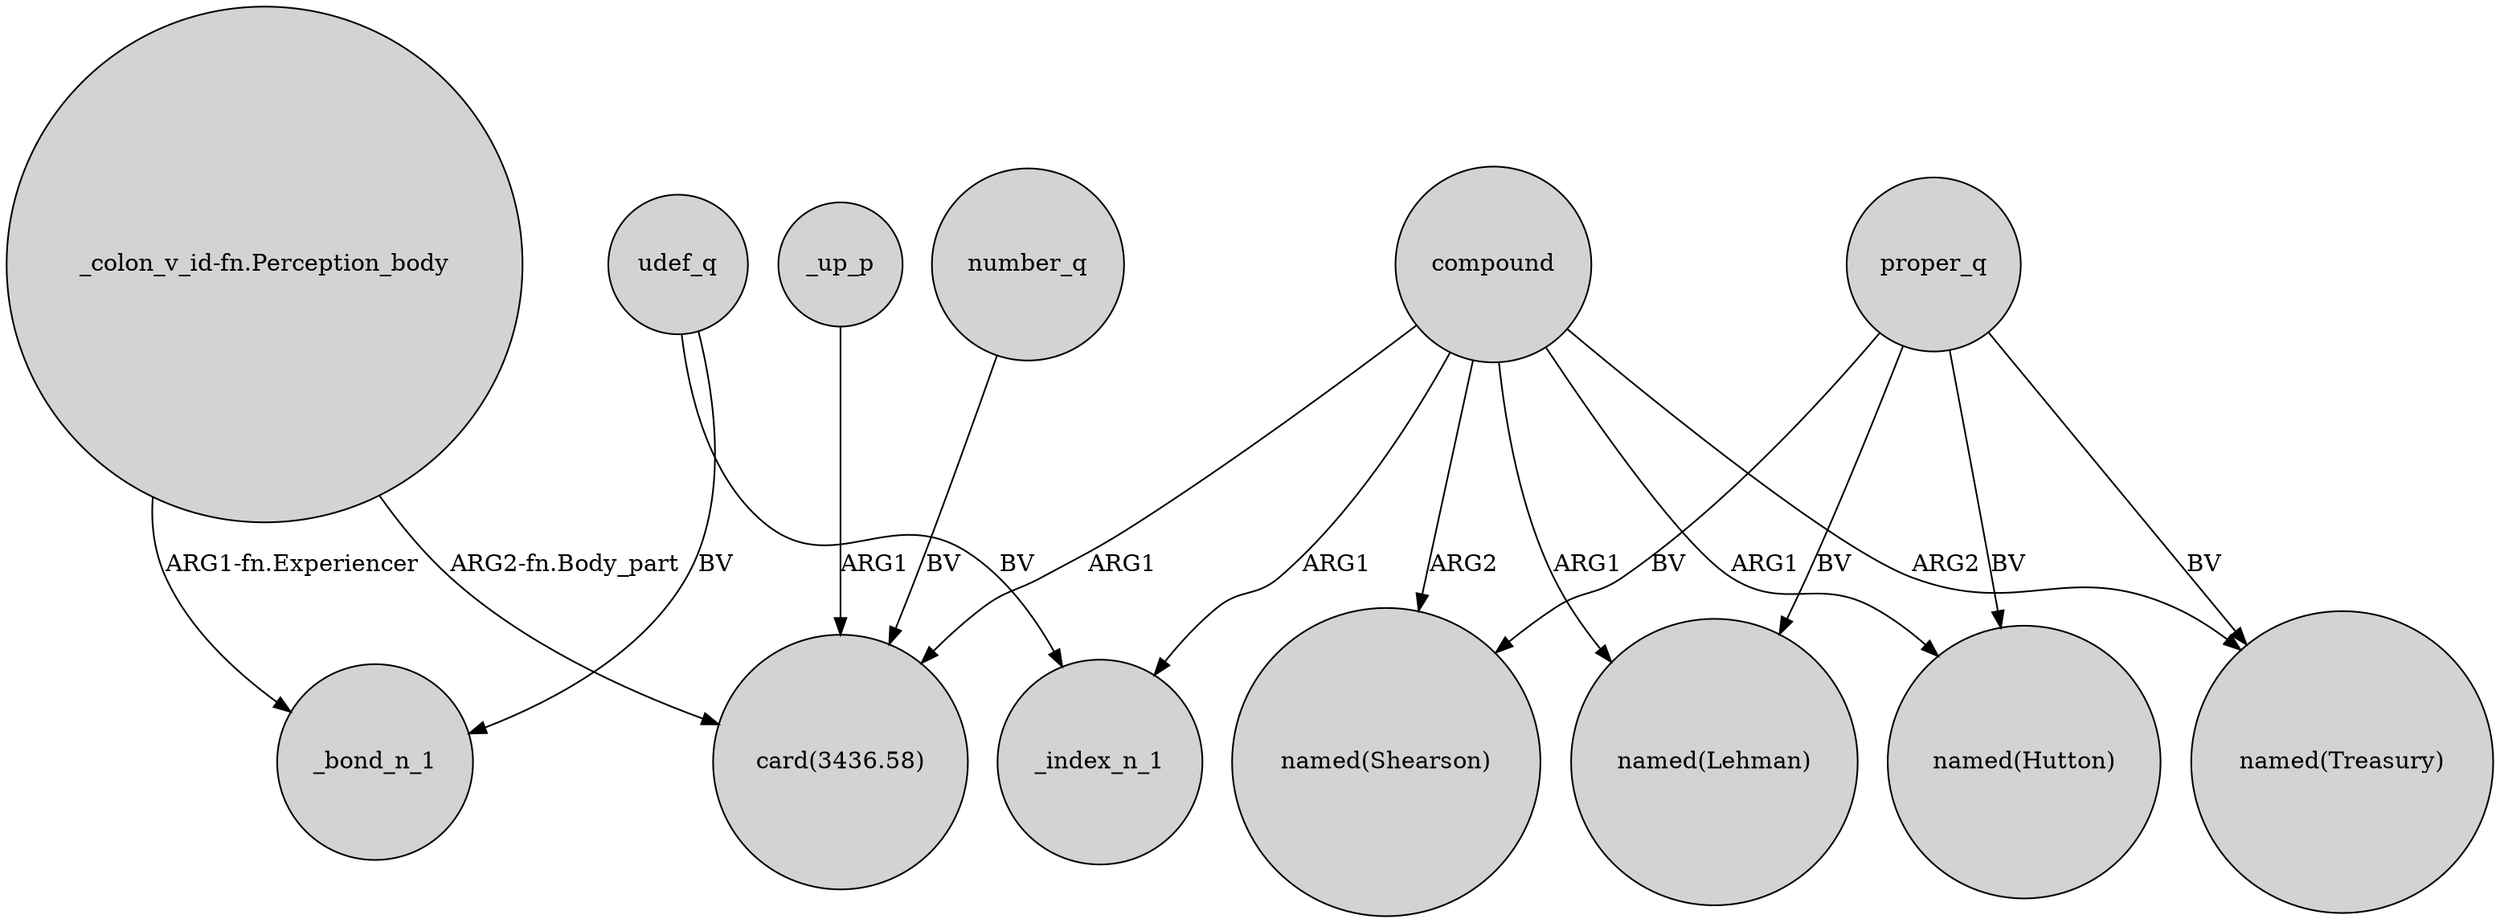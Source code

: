 digraph {
	node [shape=circle style=filled]
	udef_q -> _index_n_1 [label=BV]
	_up_p -> "card(3436.58)" [label=ARG1]
	proper_q -> "named(Hutton)" [label=BV]
	compound -> "named(Hutton)" [label=ARG1]
	compound -> "named(Treasury)" [label=ARG2]
	proper_q -> "named(Lehman)" [label=BV]
	compound -> "named(Shearson)" [label=ARG2]
	udef_q -> _bond_n_1 [label=BV]
	proper_q -> "named(Shearson)" [label=BV]
	compound -> "card(3436.58)" [label=ARG1]
	"_colon_v_id-fn.Perception_body" -> "card(3436.58)" [label="ARG2-fn.Body_part"]
	"_colon_v_id-fn.Perception_body" -> _bond_n_1 [label="ARG1-fn.Experiencer"]
	number_q -> "card(3436.58)" [label=BV]
	compound -> _index_n_1 [label=ARG1]
	proper_q -> "named(Treasury)" [label=BV]
	compound -> "named(Lehman)" [label=ARG1]
}
